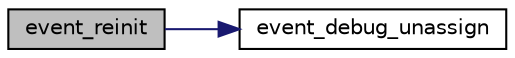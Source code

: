 digraph "event_reinit"
{
 // LATEX_PDF_SIZE
  edge [fontname="Helvetica",fontsize="10",labelfontname="Helvetica",labelfontsize="10"];
  node [fontname="Helvetica",fontsize="10",shape=record];
  rankdir="LR";
  Node69 [label="event_reinit",height=0.2,width=0.4,color="black", fillcolor="grey75", style="filled", fontcolor="black",tooltip=" "];
  Node69 -> Node70 [color="midnightblue",fontsize="10",style="solid",fontname="Helvetica"];
  Node70 [label="event_debug_unassign",height=0.2,width=0.4,color="black", fillcolor="white", style="filled",URL="$event2_2event_8h.html#a1347923dccea548c036ccc7614c5b595",tooltip=" "];
}
